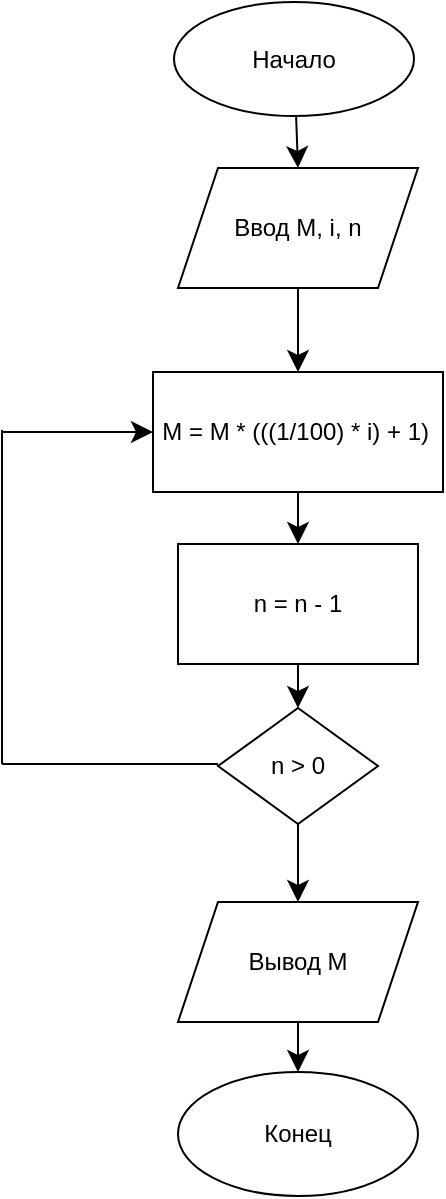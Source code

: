 <mxfile version="24.8.6">
  <diagram name="Страница — 1" id="7PxlvfJe7dRjm_R8S5u_">
    <mxGraphModel dx="995" dy="313" grid="0" gridSize="10" guides="1" tooltips="1" connect="1" arrows="1" fold="1" page="0" pageScale="1" pageWidth="827" pageHeight="1169" math="0" shadow="0">
      <root>
        <mxCell id="0" />
        <mxCell id="1" parent="0" />
        <mxCell id="4ddiLuwdZmVzRpiKrh0x-5" style="edgeStyle=none;curved=1;rounded=0;orthogonalLoop=1;jettySize=auto;html=1;entryX=0.5;entryY=0;entryDx=0;entryDy=0;fontSize=12;startSize=8;endSize=8;" edge="1" parent="1" source="4ddiLuwdZmVzRpiKrh0x-2" target="4ddiLuwdZmVzRpiKrh0x-3">
          <mxGeometry relative="1" as="geometry" />
        </mxCell>
        <mxCell id="4ddiLuwdZmVzRpiKrh0x-2" value="Начало" style="ellipse;whiteSpace=wrap;html=1;" vertex="1" parent="1">
          <mxGeometry x="786" y="585" width="120" height="57" as="geometry" />
        </mxCell>
        <mxCell id="4ddiLuwdZmVzRpiKrh0x-7" style="edgeStyle=none;curved=1;rounded=0;orthogonalLoop=1;jettySize=auto;html=1;entryX=0.5;entryY=0;entryDx=0;entryDy=0;fontSize=12;startSize=8;endSize=8;" edge="1" parent="1" source="4ddiLuwdZmVzRpiKrh0x-3" target="4ddiLuwdZmVzRpiKrh0x-8">
          <mxGeometry relative="1" as="geometry">
            <mxPoint x="848" y="764" as="targetPoint" />
          </mxGeometry>
        </mxCell>
        <mxCell id="4ddiLuwdZmVzRpiKrh0x-3" value="Ввод M, i, n" style="shape=parallelogram;perimeter=parallelogramPerimeter;whiteSpace=wrap;html=1;fixedSize=1;" vertex="1" parent="1">
          <mxGeometry x="788" y="668" width="120" height="60" as="geometry" />
        </mxCell>
        <mxCell id="4ddiLuwdZmVzRpiKrh0x-10" style="edgeStyle=none;curved=1;rounded=0;orthogonalLoop=1;jettySize=auto;html=1;entryX=0.5;entryY=0;entryDx=0;entryDy=0;fontSize=12;startSize=8;endSize=8;" edge="1" parent="1" source="4ddiLuwdZmVzRpiKrh0x-8" target="4ddiLuwdZmVzRpiKrh0x-9">
          <mxGeometry relative="1" as="geometry" />
        </mxCell>
        <mxCell id="4ddiLuwdZmVzRpiKrh0x-8" value="M = M * (((1/100) * i) + 1)&amp;nbsp;" style="rounded=0;whiteSpace=wrap;html=1;" vertex="1" parent="1">
          <mxGeometry x="775.5" y="770" width="145" height="60" as="geometry" />
        </mxCell>
        <mxCell id="4ddiLuwdZmVzRpiKrh0x-15" style="edgeStyle=none;curved=1;rounded=0;orthogonalLoop=1;jettySize=auto;html=1;entryX=0.5;entryY=0;entryDx=0;entryDy=0;fontSize=12;startSize=8;endSize=8;" edge="1" parent="1" source="4ddiLuwdZmVzRpiKrh0x-9" target="4ddiLuwdZmVzRpiKrh0x-11">
          <mxGeometry relative="1" as="geometry" />
        </mxCell>
        <mxCell id="4ddiLuwdZmVzRpiKrh0x-9" value="n = n - 1" style="rounded=0;whiteSpace=wrap;html=1;" vertex="1" parent="1">
          <mxGeometry x="788" y="856" width="120" height="60" as="geometry" />
        </mxCell>
        <mxCell id="4ddiLuwdZmVzRpiKrh0x-21" style="edgeStyle=none;curved=1;rounded=0;orthogonalLoop=1;jettySize=auto;html=1;fontSize=12;startSize=8;endSize=8;" edge="1" parent="1" source="4ddiLuwdZmVzRpiKrh0x-11" target="4ddiLuwdZmVzRpiKrh0x-22">
          <mxGeometry relative="1" as="geometry">
            <mxPoint x="848" y="1025.568" as="targetPoint" />
          </mxGeometry>
        </mxCell>
        <mxCell id="4ddiLuwdZmVzRpiKrh0x-11" value="n &amp;gt; 0" style="rhombus;whiteSpace=wrap;html=1;" vertex="1" parent="1">
          <mxGeometry x="808" y="938" width="80" height="58" as="geometry" />
        </mxCell>
        <mxCell id="4ddiLuwdZmVzRpiKrh0x-18" value="" style="endArrow=none;html=1;rounded=0;fontSize=12;startSize=8;endSize=8;curved=1;" edge="1" parent="1">
          <mxGeometry width="50" height="50" relative="1" as="geometry">
            <mxPoint x="700" y="966" as="sourcePoint" />
            <mxPoint x="700" y="799" as="targetPoint" />
          </mxGeometry>
        </mxCell>
        <mxCell id="4ddiLuwdZmVzRpiKrh0x-19" value="" style="endArrow=none;html=1;rounded=0;fontSize=12;startSize=8;endSize=8;curved=1;" edge="1" parent="1">
          <mxGeometry width="50" height="50" relative="1" as="geometry">
            <mxPoint x="700" y="966" as="sourcePoint" />
            <mxPoint x="808" y="966" as="targetPoint" />
          </mxGeometry>
        </mxCell>
        <mxCell id="4ddiLuwdZmVzRpiKrh0x-20" value="" style="endArrow=classic;html=1;rounded=0;fontSize=12;startSize=8;endSize=8;curved=1;" edge="1" parent="1" target="4ddiLuwdZmVzRpiKrh0x-8">
          <mxGeometry width="50" height="50" relative="1" as="geometry">
            <mxPoint x="700" y="800" as="sourcePoint" />
            <mxPoint x="894" y="825" as="targetPoint" />
          </mxGeometry>
        </mxCell>
        <mxCell id="4ddiLuwdZmVzRpiKrh0x-24" style="edgeStyle=none;curved=1;rounded=0;orthogonalLoop=1;jettySize=auto;html=1;fontSize=12;startSize=8;endSize=8;" edge="1" parent="1" source="4ddiLuwdZmVzRpiKrh0x-22" target="4ddiLuwdZmVzRpiKrh0x-23">
          <mxGeometry relative="1" as="geometry" />
        </mxCell>
        <mxCell id="4ddiLuwdZmVzRpiKrh0x-22" value="Вывод M" style="shape=parallelogram;perimeter=parallelogramPerimeter;whiteSpace=wrap;html=1;fixedSize=1;" vertex="1" parent="1">
          <mxGeometry x="788" y="1034.998" width="120" height="60" as="geometry" />
        </mxCell>
        <mxCell id="4ddiLuwdZmVzRpiKrh0x-23" value="Конец" style="ellipse;whiteSpace=wrap;html=1;" vertex="1" parent="1">
          <mxGeometry x="788" y="1120" width="120" height="62" as="geometry" />
        </mxCell>
      </root>
    </mxGraphModel>
  </diagram>
</mxfile>
